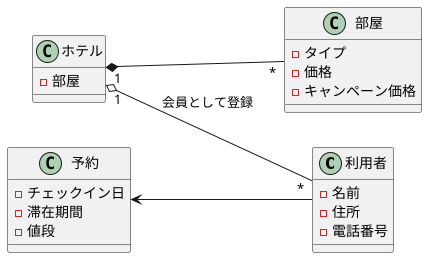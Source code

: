@startuml ホテル予約と利用者
class 利用者{
-名前
-住所
-電話番号
}
class ホテル{
-部屋
}
class 部屋{
-タイプ
-価格
-キャンペーン価格
}
class 予約{
-チェックイン日
-滞在期間
-値段
}
ホテル "1" o-- "*" 利用者:会員として登録
予約 <-- 利用者
left to right direction
ホテル "1"*--"*" 部屋
@enduml